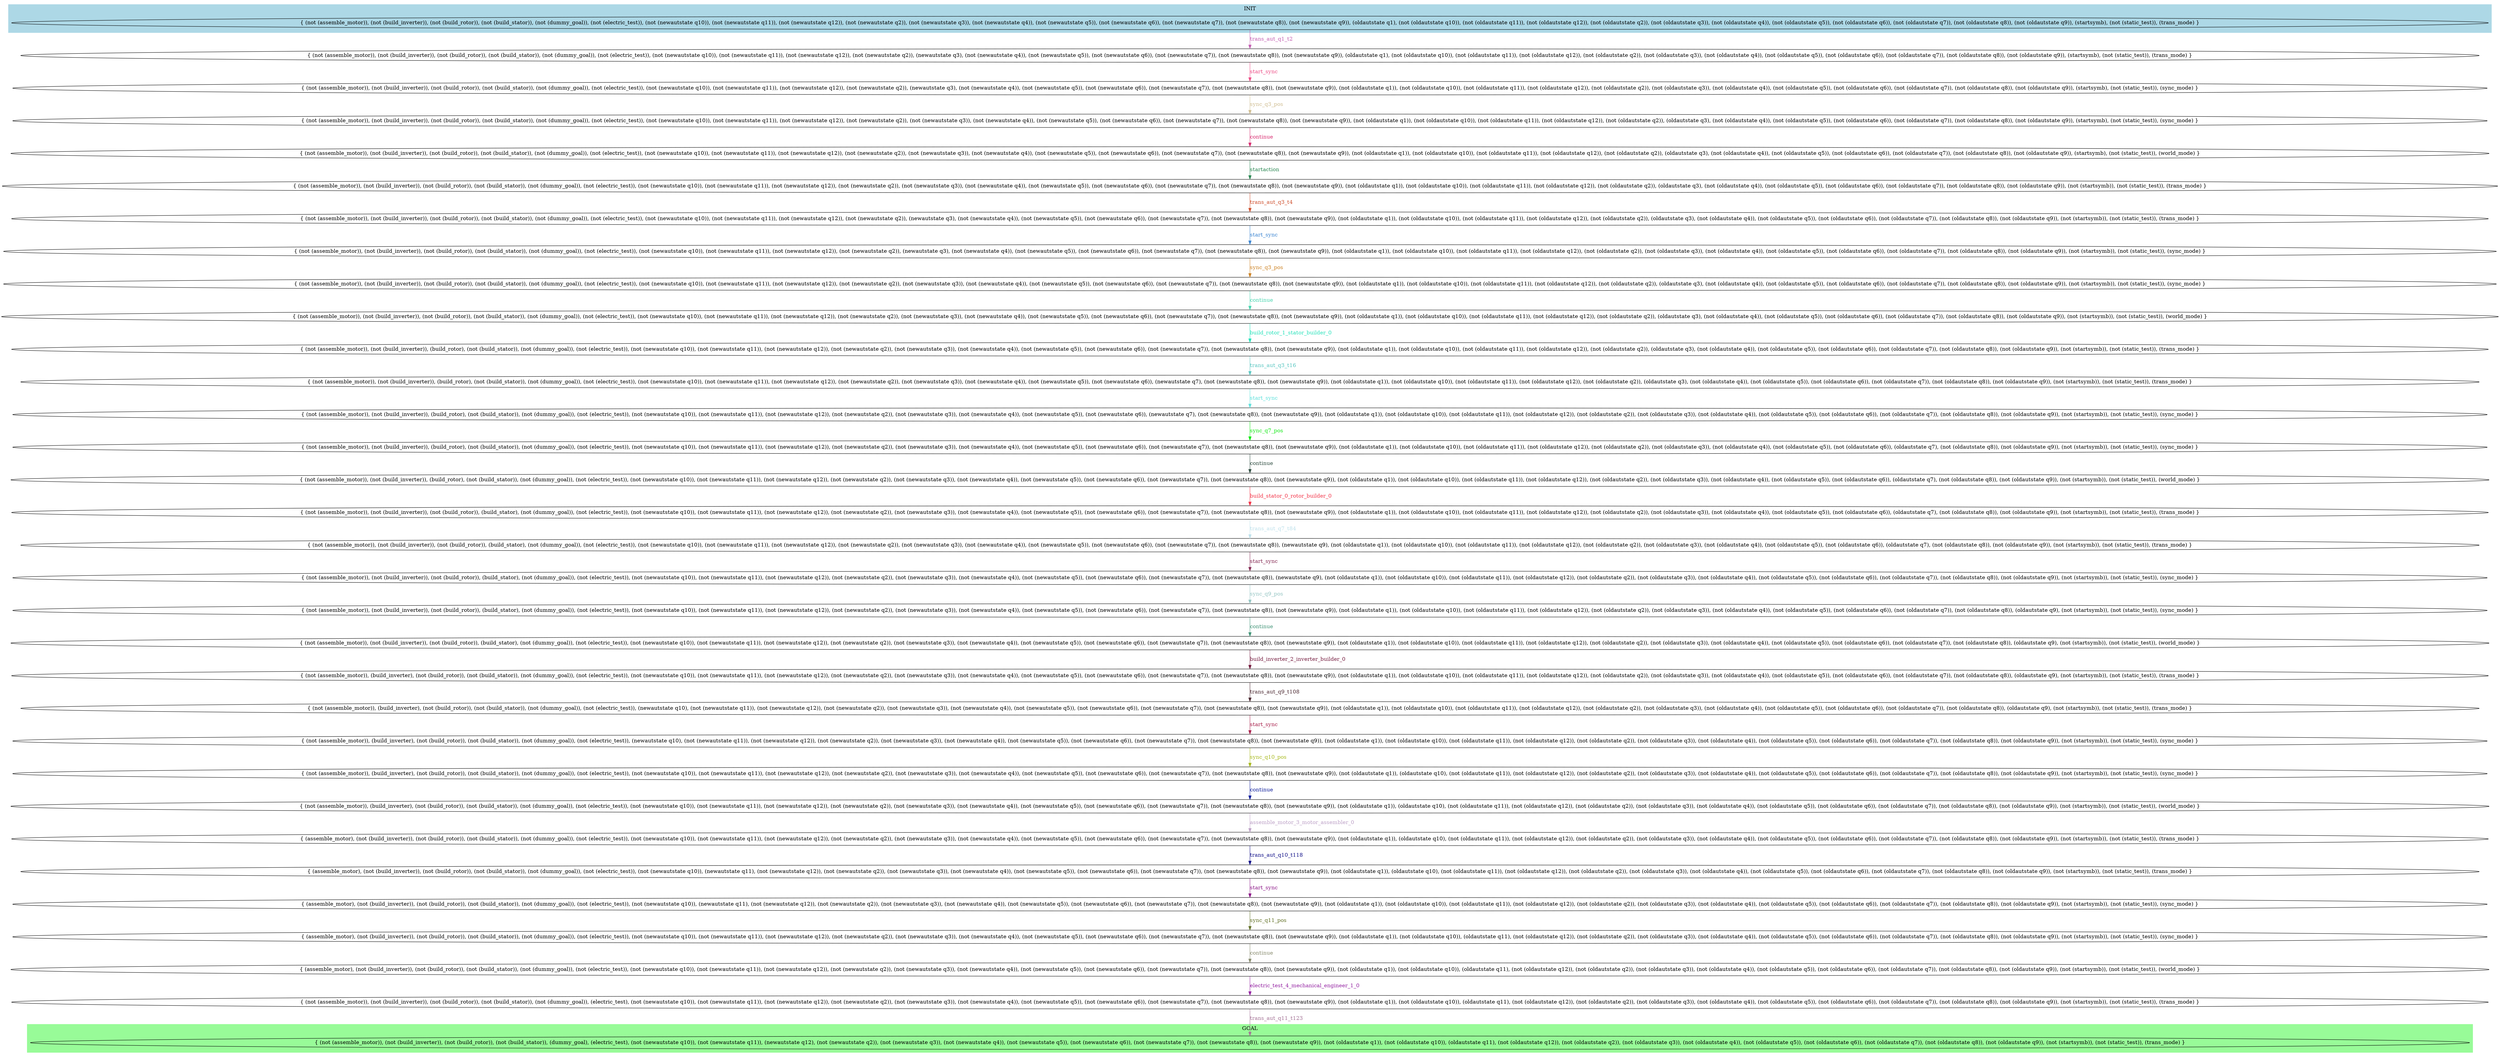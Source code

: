digraph G {
0 [label="{ (not (assemble_motor)), (not (build_inverter)), (not (build_rotor)), (not (build_stator)), (not (dummy_goal)), (not (electric_test)), (not (newautstate q10)), (not (newautstate q11)), (not (newautstate q12)), (not (newautstate q2)), (not (newautstate q3)), (not (newautstate q4)), (not (newautstate q5)), (not (newautstate q6)), (not (newautstate q7)), (not (newautstate q8)), (not (newautstate q9)), (oldautstate q1), (not (oldautstate q10)), (not (oldautstate q11)), (not (oldautstate q12)), (not (oldautstate q2)), (not (oldautstate q3)), (not (oldautstate q4)), (not (oldautstate q5)), (not (oldautstate q6)), (not (oldautstate q7)), (not (oldautstate q8)), (not (oldautstate q9)), (startsymb), (not (static_test)), (trans_mode) }"];
1 [label="{ (not (assemble_motor)), (not (build_inverter)), (not (build_rotor)), (not (build_stator)), (not (dummy_goal)), (not (electric_test)), (not (newautstate q10)), (not (newautstate q11)), (not (newautstate q12)), (not (newautstate q2)), (newautstate q3), (not (newautstate q4)), (not (newautstate q5)), (not (newautstate q6)), (not (newautstate q7)), (not (newautstate q8)), (not (newautstate q9)), (oldautstate q1), (not (oldautstate q10)), (not (oldautstate q11)), (not (oldautstate q12)), (not (oldautstate q2)), (not (oldautstate q3)), (not (oldautstate q4)), (not (oldautstate q5)), (not (oldautstate q6)), (not (oldautstate q7)), (not (oldautstate q8)), (not (oldautstate q9)), (startsymb), (not (static_test)), (trans_mode) }"];
2 [label="{ (not (assemble_motor)), (not (build_inverter)), (not (build_rotor)), (not (build_stator)), (not (dummy_goal)), (not (electric_test)), (not (newautstate q10)), (not (newautstate q11)), (not (newautstate q12)), (not (newautstate q2)), (newautstate q3), (not (newautstate q4)), (not (newautstate q5)), (not (newautstate q6)), (not (newautstate q7)), (not (newautstate q8)), (not (newautstate q9)), (not (oldautstate q1)), (not (oldautstate q10)), (not (oldautstate q11)), (not (oldautstate q12)), (not (oldautstate q2)), (not (oldautstate q3)), (not (oldautstate q4)), (not (oldautstate q5)), (not (oldautstate q6)), (not (oldautstate q7)), (not (oldautstate q8)), (not (oldautstate q9)), (startsymb), (not (static_test)), (sync_mode) }"];
3 [label="{ (not (assemble_motor)), (not (build_inverter)), (not (build_rotor)), (not (build_stator)), (not (dummy_goal)), (not (electric_test)), (not (newautstate q10)), (not (newautstate q11)), (not (newautstate q12)), (not (newautstate q2)), (not (newautstate q3)), (not (newautstate q4)), (not (newautstate q5)), (not (newautstate q6)), (not (newautstate q7)), (not (newautstate q8)), (not (newautstate q9)), (not (oldautstate q1)), (not (oldautstate q10)), (not (oldautstate q11)), (not (oldautstate q12)), (not (oldautstate q2)), (oldautstate q3), (not (oldautstate q4)), (not (oldautstate q5)), (not (oldautstate q6)), (not (oldautstate q7)), (not (oldautstate q8)), (not (oldautstate q9)), (startsymb), (not (static_test)), (sync_mode) }"];
4 [label="{ (not (assemble_motor)), (not (build_inverter)), (not (build_rotor)), (not (build_stator)), (not (dummy_goal)), (not (electric_test)), (not (newautstate q10)), (not (newautstate q11)), (not (newautstate q12)), (not (newautstate q2)), (not (newautstate q3)), (not (newautstate q4)), (not (newautstate q5)), (not (newautstate q6)), (not (newautstate q7)), (not (newautstate q8)), (not (newautstate q9)), (not (oldautstate q1)), (not (oldautstate q10)), (not (oldautstate q11)), (not (oldautstate q12)), (not (oldautstate q2)), (oldautstate q3), (not (oldautstate q4)), (not (oldautstate q5)), (not (oldautstate q6)), (not (oldautstate q7)), (not (oldautstate q8)), (not (oldautstate q9)), (startsymb), (not (static_test)), (world_mode) }"];
5 [label="{ (not (assemble_motor)), (not (build_inverter)), (not (build_rotor)), (not (build_stator)), (not (dummy_goal)), (not (electric_test)), (not (newautstate q10)), (not (newautstate q11)), (not (newautstate q12)), (not (newautstate q2)), (not (newautstate q3)), (not (newautstate q4)), (not (newautstate q5)), (not (newautstate q6)), (not (newautstate q7)), (not (newautstate q8)), (not (newautstate q9)), (not (oldautstate q1)), (not (oldautstate q10)), (not (oldautstate q11)), (not (oldautstate q12)), (not (oldautstate q2)), (oldautstate q3), (not (oldautstate q4)), (not (oldautstate q5)), (not (oldautstate q6)), (not (oldautstate q7)), (not (oldautstate q8)), (not (oldautstate q9)), (not (startsymb)), (not (static_test)), (trans_mode) }"];
6 [label="{ (not (assemble_motor)), (not (build_inverter)), (not (build_rotor)), (not (build_stator)), (not (dummy_goal)), (not (electric_test)), (not (newautstate q10)), (not (newautstate q11)), (not (newautstate q12)), (not (newautstate q2)), (newautstate q3), (not (newautstate q4)), (not (newautstate q5)), (not (newautstate q6)), (not (newautstate q7)), (not (newautstate q8)), (not (newautstate q9)), (not (oldautstate q1)), (not (oldautstate q10)), (not (oldautstate q11)), (not (oldautstate q12)), (not (oldautstate q2)), (oldautstate q3), (not (oldautstate q4)), (not (oldautstate q5)), (not (oldautstate q6)), (not (oldautstate q7)), (not (oldautstate q8)), (not (oldautstate q9)), (not (startsymb)), (not (static_test)), (trans_mode) }"];
7 [label="{ (not (assemble_motor)), (not (build_inverter)), (not (build_rotor)), (not (build_stator)), (not (dummy_goal)), (not (electric_test)), (not (newautstate q10)), (not (newautstate q11)), (not (newautstate q12)), (not (newautstate q2)), (newautstate q3), (not (newautstate q4)), (not (newautstate q5)), (not (newautstate q6)), (not (newautstate q7)), (not (newautstate q8)), (not (newautstate q9)), (not (oldautstate q1)), (not (oldautstate q10)), (not (oldautstate q11)), (not (oldautstate q12)), (not (oldautstate q2)), (not (oldautstate q3)), (not (oldautstate q4)), (not (oldautstate q5)), (not (oldautstate q6)), (not (oldautstate q7)), (not (oldautstate q8)), (not (oldautstate q9)), (not (startsymb)), (not (static_test)), (sync_mode) }"];
8 [label="{ (not (assemble_motor)), (not (build_inverter)), (not (build_rotor)), (not (build_stator)), (not (dummy_goal)), (not (electric_test)), (not (newautstate q10)), (not (newautstate q11)), (not (newautstate q12)), (not (newautstate q2)), (not (newautstate q3)), (not (newautstate q4)), (not (newautstate q5)), (not (newautstate q6)), (not (newautstate q7)), (not (newautstate q8)), (not (newautstate q9)), (not (oldautstate q1)), (not (oldautstate q10)), (not (oldautstate q11)), (not (oldautstate q12)), (not (oldautstate q2)), (oldautstate q3), (not (oldautstate q4)), (not (oldautstate q5)), (not (oldautstate q6)), (not (oldautstate q7)), (not (oldautstate q8)), (not (oldautstate q9)), (not (startsymb)), (not (static_test)), (sync_mode) }"];
9 [label="{ (not (assemble_motor)), (not (build_inverter)), (not (build_rotor)), (not (build_stator)), (not (dummy_goal)), (not (electric_test)), (not (newautstate q10)), (not (newautstate q11)), (not (newautstate q12)), (not (newautstate q2)), (not (newautstate q3)), (not (newautstate q4)), (not (newautstate q5)), (not (newautstate q6)), (not (newautstate q7)), (not (newautstate q8)), (not (newautstate q9)), (not (oldautstate q1)), (not (oldautstate q10)), (not (oldautstate q11)), (not (oldautstate q12)), (not (oldautstate q2)), (oldautstate q3), (not (oldautstate q4)), (not (oldautstate q5)), (not (oldautstate q6)), (not (oldautstate q7)), (not (oldautstate q8)), (not (oldautstate q9)), (not (startsymb)), (not (static_test)), (world_mode) }"];
10 [label="{ (not (assemble_motor)), (not (build_inverter)), (build_rotor), (not (build_stator)), (not (dummy_goal)), (not (electric_test)), (not (newautstate q10)), (not (newautstate q11)), (not (newautstate q12)), (not (newautstate q2)), (not (newautstate q3)), (not (newautstate q4)), (not (newautstate q5)), (not (newautstate q6)), (not (newautstate q7)), (not (newautstate q8)), (not (newautstate q9)), (not (oldautstate q1)), (not (oldautstate q10)), (not (oldautstate q11)), (not (oldautstate q12)), (not (oldautstate q2)), (oldautstate q3), (not (oldautstate q4)), (not (oldautstate q5)), (not (oldautstate q6)), (not (oldautstate q7)), (not (oldautstate q8)), (not (oldautstate q9)), (not (startsymb)), (not (static_test)), (trans_mode) }"];
11 [label="{ (not (assemble_motor)), (not (build_inverter)), (build_rotor), (not (build_stator)), (not (dummy_goal)), (not (electric_test)), (not (newautstate q10)), (not (newautstate q11)), (not (newautstate q12)), (not (newautstate q2)), (not (newautstate q3)), (not (newautstate q4)), (not (newautstate q5)), (not (newautstate q6)), (newautstate q7), (not (newautstate q8)), (not (newautstate q9)), (not (oldautstate q1)), (not (oldautstate q10)), (not (oldautstate q11)), (not (oldautstate q12)), (not (oldautstate q2)), (oldautstate q3), (not (oldautstate q4)), (not (oldautstate q5)), (not (oldautstate q6)), (not (oldautstate q7)), (not (oldautstate q8)), (not (oldautstate q9)), (not (startsymb)), (not (static_test)), (trans_mode) }"];
12 [label="{ (not (assemble_motor)), (not (build_inverter)), (build_rotor), (not (build_stator)), (not (dummy_goal)), (not (electric_test)), (not (newautstate q10)), (not (newautstate q11)), (not (newautstate q12)), (not (newautstate q2)), (not (newautstate q3)), (not (newautstate q4)), (not (newautstate q5)), (not (newautstate q6)), (newautstate q7), (not (newautstate q8)), (not (newautstate q9)), (not (oldautstate q1)), (not (oldautstate q10)), (not (oldautstate q11)), (not (oldautstate q12)), (not (oldautstate q2)), (not (oldautstate q3)), (not (oldautstate q4)), (not (oldautstate q5)), (not (oldautstate q6)), (not (oldautstate q7)), (not (oldautstate q8)), (not (oldautstate q9)), (not (startsymb)), (not (static_test)), (sync_mode) }"];
13 [label="{ (not (assemble_motor)), (not (build_inverter)), (build_rotor), (not (build_stator)), (not (dummy_goal)), (not (electric_test)), (not (newautstate q10)), (not (newautstate q11)), (not (newautstate q12)), (not (newautstate q2)), (not (newautstate q3)), (not (newautstate q4)), (not (newautstate q5)), (not (newautstate q6)), (not (newautstate q7)), (not (newautstate q8)), (not (newautstate q9)), (not (oldautstate q1)), (not (oldautstate q10)), (not (oldautstate q11)), (not (oldautstate q12)), (not (oldautstate q2)), (not (oldautstate q3)), (not (oldautstate q4)), (not (oldautstate q5)), (not (oldautstate q6)), (oldautstate q7), (not (oldautstate q8)), (not (oldautstate q9)), (not (startsymb)), (not (static_test)), (sync_mode) }"];
14 [label="{ (not (assemble_motor)), (not (build_inverter)), (build_rotor), (not (build_stator)), (not (dummy_goal)), (not (electric_test)), (not (newautstate q10)), (not (newautstate q11)), (not (newautstate q12)), (not (newautstate q2)), (not (newautstate q3)), (not (newautstate q4)), (not (newautstate q5)), (not (newautstate q6)), (not (newautstate q7)), (not (newautstate q8)), (not (newautstate q9)), (not (oldautstate q1)), (not (oldautstate q10)), (not (oldautstate q11)), (not (oldautstate q12)), (not (oldautstate q2)), (not (oldautstate q3)), (not (oldautstate q4)), (not (oldautstate q5)), (not (oldautstate q6)), (oldautstate q7), (not (oldautstate q8)), (not (oldautstate q9)), (not (startsymb)), (not (static_test)), (world_mode) }"];
15 [label="{ (not (assemble_motor)), (not (build_inverter)), (not (build_rotor)), (build_stator), (not (dummy_goal)), (not (electric_test)), (not (newautstate q10)), (not (newautstate q11)), (not (newautstate q12)), (not (newautstate q2)), (not (newautstate q3)), (not (newautstate q4)), (not (newautstate q5)), (not (newautstate q6)), (not (newautstate q7)), (not (newautstate q8)), (not (newautstate q9)), (not (oldautstate q1)), (not (oldautstate q10)), (not (oldautstate q11)), (not (oldautstate q12)), (not (oldautstate q2)), (not (oldautstate q3)), (not (oldautstate q4)), (not (oldautstate q5)), (not (oldautstate q6)), (oldautstate q7), (not (oldautstate q8)), (not (oldautstate q9)), (not (startsymb)), (not (static_test)), (trans_mode) }"];
16 [label="{ (not (assemble_motor)), (not (build_inverter)), (not (build_rotor)), (build_stator), (not (dummy_goal)), (not (electric_test)), (not (newautstate q10)), (not (newautstate q11)), (not (newautstate q12)), (not (newautstate q2)), (not (newautstate q3)), (not (newautstate q4)), (not (newautstate q5)), (not (newautstate q6)), (not (newautstate q7)), (not (newautstate q8)), (newautstate q9), (not (oldautstate q1)), (not (oldautstate q10)), (not (oldautstate q11)), (not (oldautstate q12)), (not (oldautstate q2)), (not (oldautstate q3)), (not (oldautstate q4)), (not (oldautstate q5)), (not (oldautstate q6)), (oldautstate q7), (not (oldautstate q8)), (not (oldautstate q9)), (not (startsymb)), (not (static_test)), (trans_mode) }"];
17 [label="{ (not (assemble_motor)), (not (build_inverter)), (not (build_rotor)), (build_stator), (not (dummy_goal)), (not (electric_test)), (not (newautstate q10)), (not (newautstate q11)), (not (newautstate q12)), (not (newautstate q2)), (not (newautstate q3)), (not (newautstate q4)), (not (newautstate q5)), (not (newautstate q6)), (not (newautstate q7)), (not (newautstate q8)), (newautstate q9), (not (oldautstate q1)), (not (oldautstate q10)), (not (oldautstate q11)), (not (oldautstate q12)), (not (oldautstate q2)), (not (oldautstate q3)), (not (oldautstate q4)), (not (oldautstate q5)), (not (oldautstate q6)), (not (oldautstate q7)), (not (oldautstate q8)), (not (oldautstate q9)), (not (startsymb)), (not (static_test)), (sync_mode) }"];
18 [label="{ (not (assemble_motor)), (not (build_inverter)), (not (build_rotor)), (build_stator), (not (dummy_goal)), (not (electric_test)), (not (newautstate q10)), (not (newautstate q11)), (not (newautstate q12)), (not (newautstate q2)), (not (newautstate q3)), (not (newautstate q4)), (not (newautstate q5)), (not (newautstate q6)), (not (newautstate q7)), (not (newautstate q8)), (not (newautstate q9)), (not (oldautstate q1)), (not (oldautstate q10)), (not (oldautstate q11)), (not (oldautstate q12)), (not (oldautstate q2)), (not (oldautstate q3)), (not (oldautstate q4)), (not (oldautstate q5)), (not (oldautstate q6)), (not (oldautstate q7)), (not (oldautstate q8)), (oldautstate q9), (not (startsymb)), (not (static_test)), (sync_mode) }"];
19 [label="{ (not (assemble_motor)), (not (build_inverter)), (not (build_rotor)), (build_stator), (not (dummy_goal)), (not (electric_test)), (not (newautstate q10)), (not (newautstate q11)), (not (newautstate q12)), (not (newautstate q2)), (not (newautstate q3)), (not (newautstate q4)), (not (newautstate q5)), (not (newautstate q6)), (not (newautstate q7)), (not (newautstate q8)), (not (newautstate q9)), (not (oldautstate q1)), (not (oldautstate q10)), (not (oldautstate q11)), (not (oldautstate q12)), (not (oldautstate q2)), (not (oldautstate q3)), (not (oldautstate q4)), (not (oldautstate q5)), (not (oldautstate q6)), (not (oldautstate q7)), (not (oldautstate q8)), (oldautstate q9), (not (startsymb)), (not (static_test)), (world_mode) }"];
20 [label="{ (not (assemble_motor)), (build_inverter), (not (build_rotor)), (not (build_stator)), (not (dummy_goal)), (not (electric_test)), (not (newautstate q10)), (not (newautstate q11)), (not (newautstate q12)), (not (newautstate q2)), (not (newautstate q3)), (not (newautstate q4)), (not (newautstate q5)), (not (newautstate q6)), (not (newautstate q7)), (not (newautstate q8)), (not (newautstate q9)), (not (oldautstate q1)), (not (oldautstate q10)), (not (oldautstate q11)), (not (oldautstate q12)), (not (oldautstate q2)), (not (oldautstate q3)), (not (oldautstate q4)), (not (oldautstate q5)), (not (oldautstate q6)), (not (oldautstate q7)), (not (oldautstate q8)), (oldautstate q9), (not (startsymb)), (not (static_test)), (trans_mode) }"];
21 [label="{ (not (assemble_motor)), (build_inverter), (not (build_rotor)), (not (build_stator)), (not (dummy_goal)), (not (electric_test)), (newautstate q10), (not (newautstate q11)), (not (newautstate q12)), (not (newautstate q2)), (not (newautstate q3)), (not (newautstate q4)), (not (newautstate q5)), (not (newautstate q6)), (not (newautstate q7)), (not (newautstate q8)), (not (newautstate q9)), (not (oldautstate q1)), (not (oldautstate q10)), (not (oldautstate q11)), (not (oldautstate q12)), (not (oldautstate q2)), (not (oldautstate q3)), (not (oldautstate q4)), (not (oldautstate q5)), (not (oldautstate q6)), (not (oldautstate q7)), (not (oldautstate q8)), (oldautstate q9), (not (startsymb)), (not (static_test)), (trans_mode) }"];
22 [label="{ (not (assemble_motor)), (build_inverter), (not (build_rotor)), (not (build_stator)), (not (dummy_goal)), (not (electric_test)), (newautstate q10), (not (newautstate q11)), (not (newautstate q12)), (not (newautstate q2)), (not (newautstate q3)), (not (newautstate q4)), (not (newautstate q5)), (not (newautstate q6)), (not (newautstate q7)), (not (newautstate q8)), (not (newautstate q9)), (not (oldautstate q1)), (not (oldautstate q10)), (not (oldautstate q11)), (not (oldautstate q12)), (not (oldautstate q2)), (not (oldautstate q3)), (not (oldautstate q4)), (not (oldautstate q5)), (not (oldautstate q6)), (not (oldautstate q7)), (not (oldautstate q8)), (not (oldautstate q9)), (not (startsymb)), (not (static_test)), (sync_mode) }"];
23 [label="{ (not (assemble_motor)), (build_inverter), (not (build_rotor)), (not (build_stator)), (not (dummy_goal)), (not (electric_test)), (not (newautstate q10)), (not (newautstate q11)), (not (newautstate q12)), (not (newautstate q2)), (not (newautstate q3)), (not (newautstate q4)), (not (newautstate q5)), (not (newautstate q6)), (not (newautstate q7)), (not (newautstate q8)), (not (newautstate q9)), (not (oldautstate q1)), (oldautstate q10), (not (oldautstate q11)), (not (oldautstate q12)), (not (oldautstate q2)), (not (oldautstate q3)), (not (oldautstate q4)), (not (oldautstate q5)), (not (oldautstate q6)), (not (oldautstate q7)), (not (oldautstate q8)), (not (oldautstate q9)), (not (startsymb)), (not (static_test)), (sync_mode) }"];
24 [label="{ (not (assemble_motor)), (build_inverter), (not (build_rotor)), (not (build_stator)), (not (dummy_goal)), (not (electric_test)), (not (newautstate q10)), (not (newautstate q11)), (not (newautstate q12)), (not (newautstate q2)), (not (newautstate q3)), (not (newautstate q4)), (not (newautstate q5)), (not (newautstate q6)), (not (newautstate q7)), (not (newautstate q8)), (not (newautstate q9)), (not (oldautstate q1)), (oldautstate q10), (not (oldautstate q11)), (not (oldautstate q12)), (not (oldautstate q2)), (not (oldautstate q3)), (not (oldautstate q4)), (not (oldautstate q5)), (not (oldautstate q6)), (not (oldautstate q7)), (not (oldautstate q8)), (not (oldautstate q9)), (not (startsymb)), (not (static_test)), (world_mode) }"];
25 [label="{ (assemble_motor), (not (build_inverter)), (not (build_rotor)), (not (build_stator)), (not (dummy_goal)), (not (electric_test)), (not (newautstate q10)), (not (newautstate q11)), (not (newautstate q12)), (not (newautstate q2)), (not (newautstate q3)), (not (newautstate q4)), (not (newautstate q5)), (not (newautstate q6)), (not (newautstate q7)), (not (newautstate q8)), (not (newautstate q9)), (not (oldautstate q1)), (oldautstate q10), (not (oldautstate q11)), (not (oldautstate q12)), (not (oldautstate q2)), (not (oldautstate q3)), (not (oldautstate q4)), (not (oldautstate q5)), (not (oldautstate q6)), (not (oldautstate q7)), (not (oldautstate q8)), (not (oldautstate q9)), (not (startsymb)), (not (static_test)), (trans_mode) }"];
26 [label="{ (assemble_motor), (not (build_inverter)), (not (build_rotor)), (not (build_stator)), (not (dummy_goal)), (not (electric_test)), (not (newautstate q10)), (newautstate q11), (not (newautstate q12)), (not (newautstate q2)), (not (newautstate q3)), (not (newautstate q4)), (not (newautstate q5)), (not (newautstate q6)), (not (newautstate q7)), (not (newautstate q8)), (not (newautstate q9)), (not (oldautstate q1)), (oldautstate q10), (not (oldautstate q11)), (not (oldautstate q12)), (not (oldautstate q2)), (not (oldautstate q3)), (not (oldautstate q4)), (not (oldautstate q5)), (not (oldautstate q6)), (not (oldautstate q7)), (not (oldautstate q8)), (not (oldautstate q9)), (not (startsymb)), (not (static_test)), (trans_mode) }"];
27 [label="{ (assemble_motor), (not (build_inverter)), (not (build_rotor)), (not (build_stator)), (not (dummy_goal)), (not (electric_test)), (not (newautstate q10)), (newautstate q11), (not (newautstate q12)), (not (newautstate q2)), (not (newautstate q3)), (not (newautstate q4)), (not (newautstate q5)), (not (newautstate q6)), (not (newautstate q7)), (not (newautstate q8)), (not (newautstate q9)), (not (oldautstate q1)), (not (oldautstate q10)), (not (oldautstate q11)), (not (oldautstate q12)), (not (oldautstate q2)), (not (oldautstate q3)), (not (oldautstate q4)), (not (oldautstate q5)), (not (oldautstate q6)), (not (oldautstate q7)), (not (oldautstate q8)), (not (oldautstate q9)), (not (startsymb)), (not (static_test)), (sync_mode) }"];
28 [label="{ (assemble_motor), (not (build_inverter)), (not (build_rotor)), (not (build_stator)), (not (dummy_goal)), (not (electric_test)), (not (newautstate q10)), (not (newautstate q11)), (not (newautstate q12)), (not (newautstate q2)), (not (newautstate q3)), (not (newautstate q4)), (not (newautstate q5)), (not (newautstate q6)), (not (newautstate q7)), (not (newautstate q8)), (not (newautstate q9)), (not (oldautstate q1)), (not (oldautstate q10)), (oldautstate q11), (not (oldautstate q12)), (not (oldautstate q2)), (not (oldautstate q3)), (not (oldautstate q4)), (not (oldautstate q5)), (not (oldautstate q6)), (not (oldautstate q7)), (not (oldautstate q8)), (not (oldautstate q9)), (not (startsymb)), (not (static_test)), (sync_mode) }"];
29 [label="{ (assemble_motor), (not (build_inverter)), (not (build_rotor)), (not (build_stator)), (not (dummy_goal)), (not (electric_test)), (not (newautstate q10)), (not (newautstate q11)), (not (newautstate q12)), (not (newautstate q2)), (not (newautstate q3)), (not (newautstate q4)), (not (newautstate q5)), (not (newautstate q6)), (not (newautstate q7)), (not (newautstate q8)), (not (newautstate q9)), (not (oldautstate q1)), (not (oldautstate q10)), (oldautstate q11), (not (oldautstate q12)), (not (oldautstate q2)), (not (oldautstate q3)), (not (oldautstate q4)), (not (oldautstate q5)), (not (oldautstate q6)), (not (oldautstate q7)), (not (oldautstate q8)), (not (oldautstate q9)), (not (startsymb)), (not (static_test)), (world_mode) }"];
30 [label="{ (not (assemble_motor)), (not (build_inverter)), (not (build_rotor)), (not (build_stator)), (not (dummy_goal)), (electric_test), (not (newautstate q10)), (not (newautstate q11)), (not (newautstate q12)), (not (newautstate q2)), (not (newautstate q3)), (not (newautstate q4)), (not (newautstate q5)), (not (newautstate q6)), (not (newautstate q7)), (not (newautstate q8)), (not (newautstate q9)), (not (oldautstate q1)), (not (oldautstate q10)), (oldautstate q11), (not (oldautstate q12)), (not (oldautstate q2)), (not (oldautstate q3)), (not (oldautstate q4)), (not (oldautstate q5)), (not (oldautstate q6)), (not (oldautstate q7)), (not (oldautstate q8)), (not (oldautstate q9)), (not (startsymb)), (not (static_test)), (trans_mode) }"];
31 [label="{ (not (assemble_motor)), (not (build_inverter)), (not (build_rotor)), (not (build_stator)), (dummy_goal), (electric_test), (not (newautstate q10)), (not (newautstate q11)), (newautstate q12), (not (newautstate q2)), (not (newautstate q3)), (not (newautstate q4)), (not (newautstate q5)), (not (newautstate q6)), (not (newautstate q7)), (not (newautstate q8)), (not (newautstate q9)), (not (oldautstate q1)), (not (oldautstate q10)), (oldautstate q11), (not (oldautstate q12)), (not (oldautstate q2)), (not (oldautstate q3)), (not (oldautstate q4)), (not (oldautstate q5)), (not (oldautstate q6)), (not (oldautstate q7)), (not (oldautstate q8)), (not (oldautstate q9)), (not (startsymb)), (not (static_test)), (trans_mode) }"];
0 -> 1 [label="trans_aut_q1_t2", color="#C460B3", fontcolor="#C460B3"];
1 -> 2 [label="start_sync", color="#ED4F87", fontcolor="#ED4F87"];
2 -> 3 [label="sync_q3_pos", color="#D0BE92", fontcolor="#D0BE92"];
3 -> 4 [label="continue", color="#D82D71", fontcolor="#D82D71"];
4 -> 5 [label="startaction", color="#2A8752", fontcolor="#2A8752"];
5 -> 6 [label="trans_aut_q3_t4", color="#CF512F", fontcolor="#CF512F"];
6 -> 7 [label="start_sync", color="#3C85D1", fontcolor="#3C85D1"];
7 -> 8 [label="sync_q3_pos", color="#CD8325", fontcolor="#CD8325"];
8 -> 9 [label="continue", color="#4AD6B0", fontcolor="#4AD6B0"];
9 -> 10 [label="build_rotor_1_stator_builder_0", color="#24E2BA", fontcolor="#24E2BA"];
10 -> 11 [label="trans_aut_q3_t16", color="#5AC7C2", fontcolor="#5AC7C2"];
11 -> 12 [label="start_sync", color="#5FE1DC", fontcolor="#5FE1DC"];
12 -> 13 [label="sync_q7_pos", color="#13E916", fontcolor="#13E916"];
13 -> 14 [label="continue", color="#304E42", fontcolor="#304E42"];
14 -> 15 [label="build_stator_0_rotor_builder_0", color="#F33448", fontcolor="#F33448"];
15 -> 16 [label="trans_aut_q7_t84", color="#BEE1EB", fontcolor="#BEE1EB"];
16 -> 17 [label="start_sync", color="#862C55", fontcolor="#862C55"];
17 -> 18 [label="sync_q9_pos", color="#96C6C4", fontcolor="#96C6C4"];
18 -> 19 [label="continue", color="#419477", fontcolor="#419477"];
19 -> 20 [label="build_inverter_2_inverter_builder_0", color="#741B3E", fontcolor="#741B3E"];
20 -> 21 [label="trans_aut_q9_t108", color="#4E2C34", fontcolor="#4E2C34"];
21 -> 22 [label="start_sync", color="#A8214C", fontcolor="#A8214C"];
22 -> 23 [label="sync_q10_pos", color="#A8B91E", fontcolor="#A8B91E"];
23 -> 24 [label="continue", color="#0E1E9C", fontcolor="#0E1E9C"];
24 -> 25 [label="assemble_motor_3_motor_assembler_0", color="#BDA1C7", fontcolor="#BDA1C7"];
25 -> 26 [label="trans_aut_q10_t118", color="#121189", fontcolor="#121189"];
26 -> 27 [label="start_sync", color="#8D1989", fontcolor="#8D1989"];
27 -> 28 [label="sync_q11_pos", color="#637228", fontcolor="#637228"];
28 -> 29 [label="continue", color="#898C6F", fontcolor="#898C6F"];
29 -> 30 [label="electric_test_4_mechanical_engineer_1_0", color="#9423A2", fontcolor="#9423A2"];
30 -> 31 [label="trans_aut_q11_t123", color="#A57597", fontcolor="#A57597"];
subgraph cluster_goal_31 {
style=filled;
color=palegreen;
31;
label="GOAL";
}
subgraph cluster_init {
style=filled;
color=lightblue;
0;
label="INIT";
}
}

